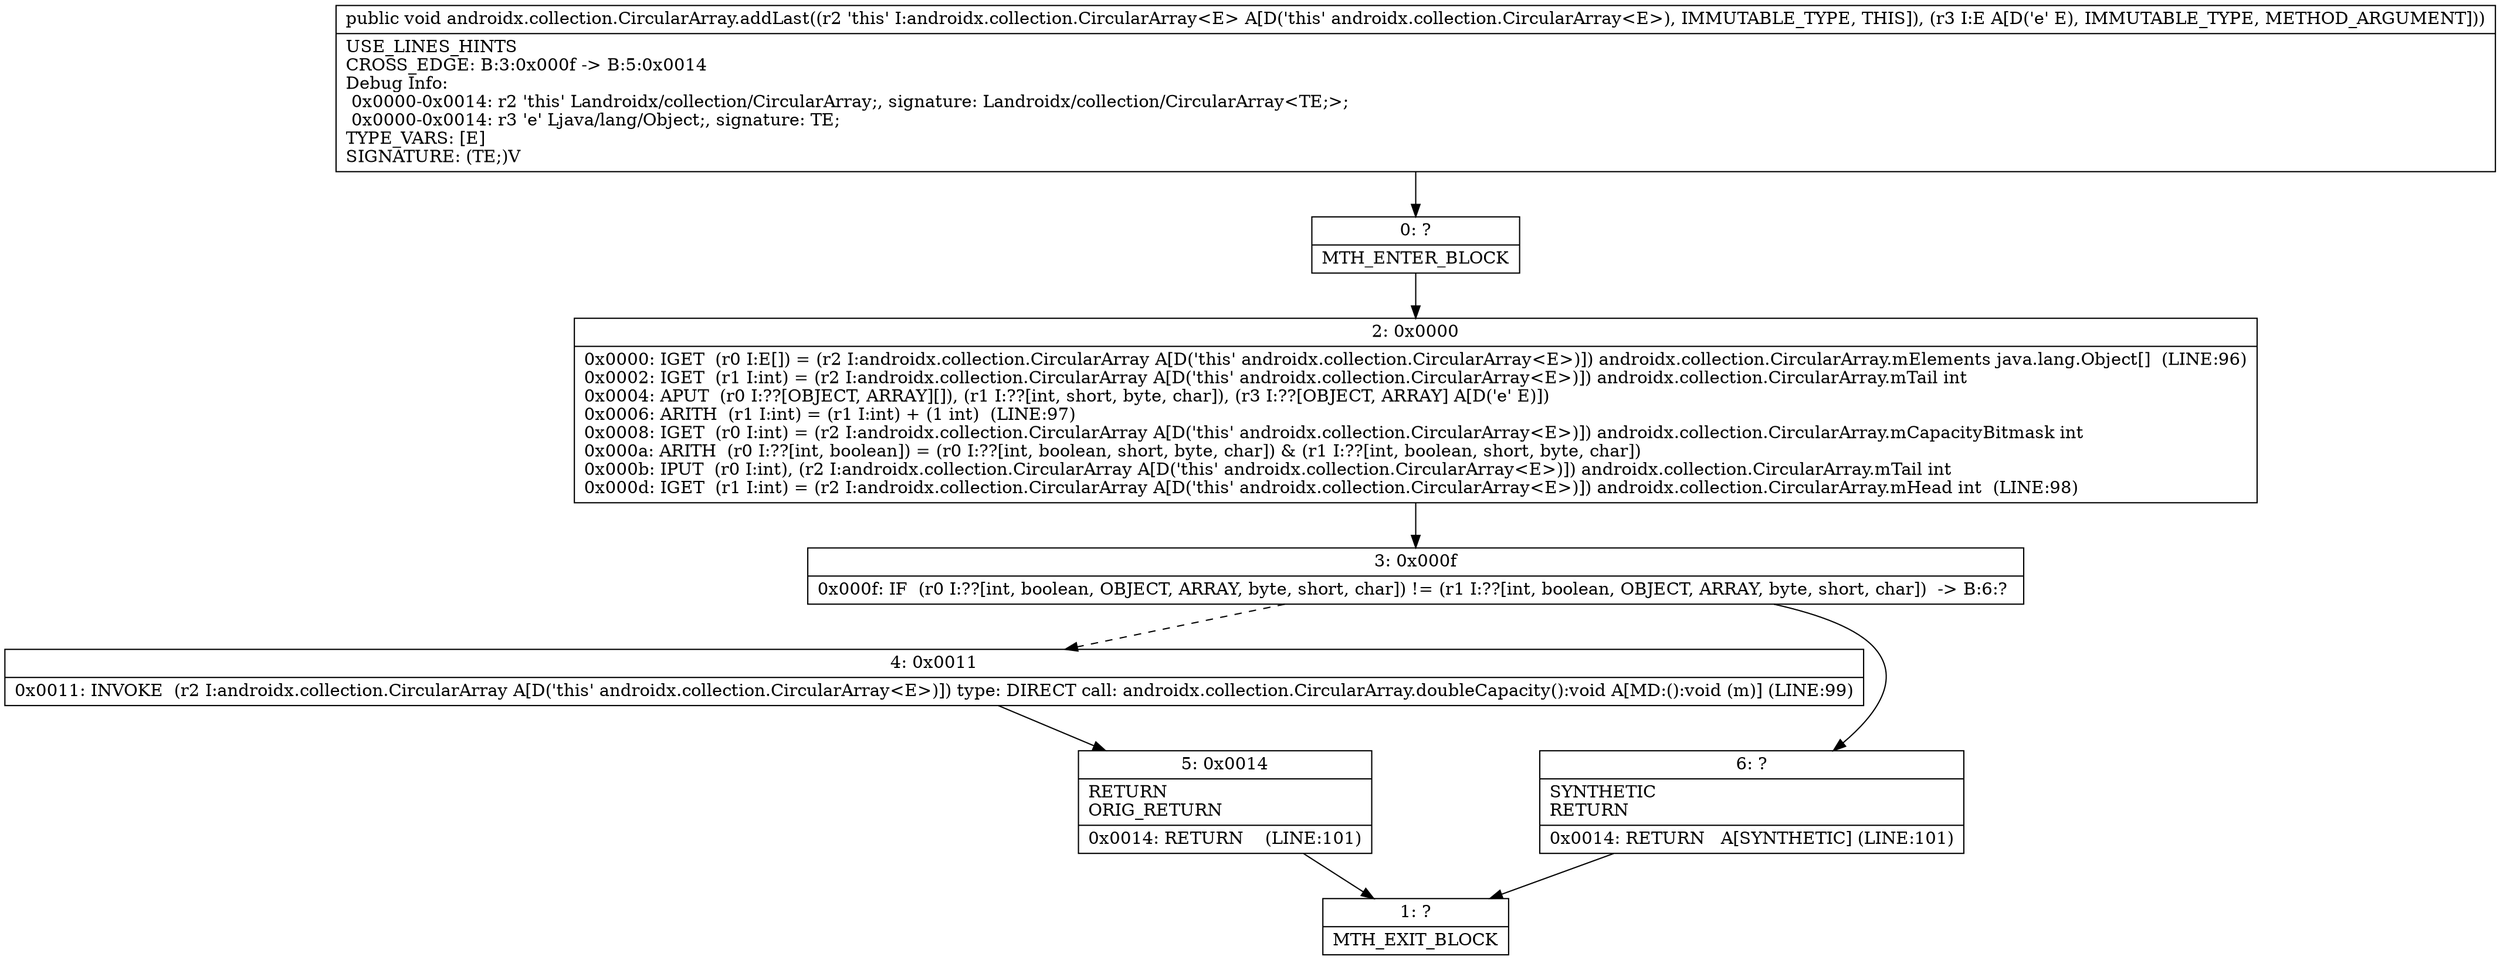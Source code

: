 digraph "CFG forandroidx.collection.CircularArray.addLast(Ljava\/lang\/Object;)V" {
Node_0 [shape=record,label="{0\:\ ?|MTH_ENTER_BLOCK\l}"];
Node_2 [shape=record,label="{2\:\ 0x0000|0x0000: IGET  (r0 I:E[]) = (r2 I:androidx.collection.CircularArray A[D('this' androidx.collection.CircularArray\<E\>)]) androidx.collection.CircularArray.mElements java.lang.Object[]  (LINE:96)\l0x0002: IGET  (r1 I:int) = (r2 I:androidx.collection.CircularArray A[D('this' androidx.collection.CircularArray\<E\>)]) androidx.collection.CircularArray.mTail int \l0x0004: APUT  (r0 I:??[OBJECT, ARRAY][]), (r1 I:??[int, short, byte, char]), (r3 I:??[OBJECT, ARRAY] A[D('e' E)]) \l0x0006: ARITH  (r1 I:int) = (r1 I:int) + (1 int)  (LINE:97)\l0x0008: IGET  (r0 I:int) = (r2 I:androidx.collection.CircularArray A[D('this' androidx.collection.CircularArray\<E\>)]) androidx.collection.CircularArray.mCapacityBitmask int \l0x000a: ARITH  (r0 I:??[int, boolean]) = (r0 I:??[int, boolean, short, byte, char]) & (r1 I:??[int, boolean, short, byte, char]) \l0x000b: IPUT  (r0 I:int), (r2 I:androidx.collection.CircularArray A[D('this' androidx.collection.CircularArray\<E\>)]) androidx.collection.CircularArray.mTail int \l0x000d: IGET  (r1 I:int) = (r2 I:androidx.collection.CircularArray A[D('this' androidx.collection.CircularArray\<E\>)]) androidx.collection.CircularArray.mHead int  (LINE:98)\l}"];
Node_3 [shape=record,label="{3\:\ 0x000f|0x000f: IF  (r0 I:??[int, boolean, OBJECT, ARRAY, byte, short, char]) != (r1 I:??[int, boolean, OBJECT, ARRAY, byte, short, char])  \-\> B:6:? \l}"];
Node_4 [shape=record,label="{4\:\ 0x0011|0x0011: INVOKE  (r2 I:androidx.collection.CircularArray A[D('this' androidx.collection.CircularArray\<E\>)]) type: DIRECT call: androidx.collection.CircularArray.doubleCapacity():void A[MD:():void (m)] (LINE:99)\l}"];
Node_5 [shape=record,label="{5\:\ 0x0014|RETURN\lORIG_RETURN\l|0x0014: RETURN    (LINE:101)\l}"];
Node_1 [shape=record,label="{1\:\ ?|MTH_EXIT_BLOCK\l}"];
Node_6 [shape=record,label="{6\:\ ?|SYNTHETIC\lRETURN\l|0x0014: RETURN   A[SYNTHETIC] (LINE:101)\l}"];
MethodNode[shape=record,label="{public void androidx.collection.CircularArray.addLast((r2 'this' I:androidx.collection.CircularArray\<E\> A[D('this' androidx.collection.CircularArray\<E\>), IMMUTABLE_TYPE, THIS]), (r3 I:E A[D('e' E), IMMUTABLE_TYPE, METHOD_ARGUMENT]))  | USE_LINES_HINTS\lCROSS_EDGE: B:3:0x000f \-\> B:5:0x0014\lDebug Info:\l  0x0000\-0x0014: r2 'this' Landroidx\/collection\/CircularArray;, signature: Landroidx\/collection\/CircularArray\<TE;\>;\l  0x0000\-0x0014: r3 'e' Ljava\/lang\/Object;, signature: TE;\lTYPE_VARS: [E]\lSIGNATURE: (TE;)V\l}"];
MethodNode -> Node_0;Node_0 -> Node_2;
Node_2 -> Node_3;
Node_3 -> Node_4[style=dashed];
Node_3 -> Node_6;
Node_4 -> Node_5;
Node_5 -> Node_1;
Node_6 -> Node_1;
}

